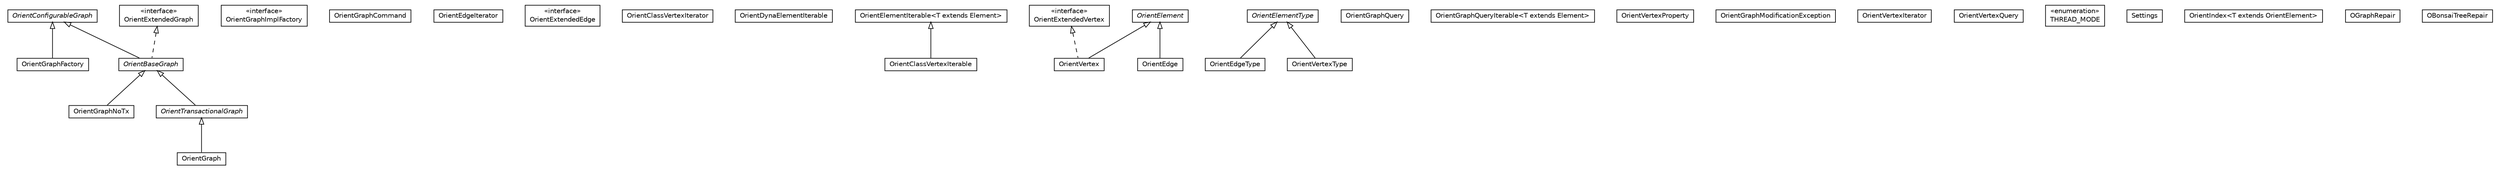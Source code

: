 #!/usr/local/bin/dot
#
# Class diagram 
# Generated by UMLGraph version R5_6-24-gf6e263 (http://www.umlgraph.org/)
#

digraph G {
	edge [fontname="Helvetica",fontsize=10,labelfontname="Helvetica",labelfontsize=10];
	node [fontname="Helvetica",fontsize=10,shape=plaintext];
	nodesep=0.25;
	ranksep=0.5;
	// com.tinkerpop.blueprints.impls.orient.OrientGraphFactory
	c371573 [label=<<table title="com.tinkerpop.blueprints.impls.orient.OrientGraphFactory" border="0" cellborder="1" cellspacing="0" cellpadding="2" port="p" href="./OrientGraphFactory.html">
		<tr><td><table border="0" cellspacing="0" cellpadding="1">
<tr><td align="center" balign="center"> OrientGraphFactory </td></tr>
		</table></td></tr>
		</table>>, URL="./OrientGraphFactory.html", fontname="Helvetica", fontcolor="black", fontsize=10.0];
	// com.tinkerpop.blueprints.impls.orient.OrientGraphFactory.OrientGraphImplFactory
	c371574 [label=<<table title="com.tinkerpop.blueprints.impls.orient.OrientGraphFactory.OrientGraphImplFactory" border="0" cellborder="1" cellspacing="0" cellpadding="2" port="p" href="./OrientGraphFactory.OrientGraphImplFactory.html">
		<tr><td><table border="0" cellspacing="0" cellpadding="1">
<tr><td align="center" balign="center"> &#171;interface&#187; </td></tr>
<tr><td align="center" balign="center"> OrientGraphImplFactory </td></tr>
		</table></td></tr>
		</table>>, URL="./OrientGraphFactory.OrientGraphImplFactory.html", fontname="Helvetica", fontcolor="black", fontsize=10.0];
	// com.tinkerpop.blueprints.impls.orient.OrientGraphCommand
	c371575 [label=<<table title="com.tinkerpop.blueprints.impls.orient.OrientGraphCommand" border="0" cellborder="1" cellspacing="0" cellpadding="2" port="p" href="./OrientGraphCommand.html">
		<tr><td><table border="0" cellspacing="0" cellpadding="1">
<tr><td align="center" balign="center"> OrientGraphCommand </td></tr>
		</table></td></tr>
		</table>>, URL="./OrientGraphCommand.html", fontname="Helvetica", fontcolor="black", fontsize=10.0];
	// com.tinkerpop.blueprints.impls.orient.OrientEdgeIterator
	c371576 [label=<<table title="com.tinkerpop.blueprints.impls.orient.OrientEdgeIterator" border="0" cellborder="1" cellspacing="0" cellpadding="2" port="p" href="./OrientEdgeIterator.html">
		<tr><td><table border="0" cellspacing="0" cellpadding="1">
<tr><td align="center" balign="center"> OrientEdgeIterator </td></tr>
		</table></td></tr>
		</table>>, URL="./OrientEdgeIterator.html", fontname="Helvetica", fontcolor="black", fontsize=10.0];
	// com.tinkerpop.blueprints.impls.orient.OrientExtendedEdge
	c371577 [label=<<table title="com.tinkerpop.blueprints.impls.orient.OrientExtendedEdge" border="0" cellborder="1" cellspacing="0" cellpadding="2" port="p" href="./OrientExtendedEdge.html">
		<tr><td><table border="0" cellspacing="0" cellpadding="1">
<tr><td align="center" balign="center"> &#171;interface&#187; </td></tr>
<tr><td align="center" balign="center"> OrientExtendedEdge </td></tr>
		</table></td></tr>
		</table>>, URL="./OrientExtendedEdge.html", fontname="Helvetica", fontcolor="black", fontsize=10.0];
	// com.tinkerpop.blueprints.impls.orient.OrientGraphNoTx
	c371578 [label=<<table title="com.tinkerpop.blueprints.impls.orient.OrientGraphNoTx" border="0" cellborder="1" cellspacing="0" cellpadding="2" port="p" href="./OrientGraphNoTx.html">
		<tr><td><table border="0" cellspacing="0" cellpadding="1">
<tr><td align="center" balign="center"> OrientGraphNoTx </td></tr>
		</table></td></tr>
		</table>>, URL="./OrientGraphNoTx.html", fontname="Helvetica", fontcolor="black", fontsize=10.0];
	// com.tinkerpop.blueprints.impls.orient.OrientClassVertexIterator
	c371579 [label=<<table title="com.tinkerpop.blueprints.impls.orient.OrientClassVertexIterator" border="0" cellborder="1" cellspacing="0" cellpadding="2" port="p" href="./OrientClassVertexIterator.html">
		<tr><td><table border="0" cellspacing="0" cellpadding="1">
<tr><td align="center" balign="center"> OrientClassVertexIterator </td></tr>
		</table></td></tr>
		</table>>, URL="./OrientClassVertexIterator.html", fontname="Helvetica", fontcolor="black", fontsize=10.0];
	// com.tinkerpop.blueprints.impls.orient.OrientDynaElementIterable
	c371580 [label=<<table title="com.tinkerpop.blueprints.impls.orient.OrientDynaElementIterable" border="0" cellborder="1" cellspacing="0" cellpadding="2" port="p" href="./OrientDynaElementIterable.html">
		<tr><td><table border="0" cellspacing="0" cellpadding="1">
<tr><td align="center" balign="center"> OrientDynaElementIterable </td></tr>
		</table></td></tr>
		</table>>, URL="./OrientDynaElementIterable.html", fontname="Helvetica", fontcolor="black", fontsize=10.0];
	// com.tinkerpop.blueprints.impls.orient.OrientElementIterable<T extends com.tinkerpop.blueprints.Element>
	c371581 [label=<<table title="com.tinkerpop.blueprints.impls.orient.OrientElementIterable" border="0" cellborder="1" cellspacing="0" cellpadding="2" port="p" href="./OrientElementIterable.html">
		<tr><td><table border="0" cellspacing="0" cellpadding="1">
<tr><td align="center" balign="center"> OrientElementIterable&lt;T extends Element&gt; </td></tr>
		</table></td></tr>
		</table>>, URL="./OrientElementIterable.html", fontname="Helvetica", fontcolor="black", fontsize=10.0];
	// com.tinkerpop.blueprints.impls.orient.OrientExtendedVertex
	c371582 [label=<<table title="com.tinkerpop.blueprints.impls.orient.OrientExtendedVertex" border="0" cellborder="1" cellspacing="0" cellpadding="2" port="p" href="./OrientExtendedVertex.html">
		<tr><td><table border="0" cellspacing="0" cellpadding="1">
<tr><td align="center" balign="center"> &#171;interface&#187; </td></tr>
<tr><td align="center" balign="center"> OrientExtendedVertex </td></tr>
		</table></td></tr>
		</table>>, URL="./OrientExtendedVertex.html", fontname="Helvetica", fontcolor="black", fontsize=10.0];
	// com.tinkerpop.blueprints.impls.orient.OrientEdgeType
	c371583 [label=<<table title="com.tinkerpop.blueprints.impls.orient.OrientEdgeType" border="0" cellborder="1" cellspacing="0" cellpadding="2" port="p" href="./OrientEdgeType.html">
		<tr><td><table border="0" cellspacing="0" cellpadding="1">
<tr><td align="center" balign="center"> OrientEdgeType </td></tr>
		</table></td></tr>
		</table>>, URL="./OrientEdgeType.html", fontname="Helvetica", fontcolor="black", fontsize=10.0];
	// com.tinkerpop.blueprints.impls.orient.OrientGraphQuery
	c371584 [label=<<table title="com.tinkerpop.blueprints.impls.orient.OrientGraphQuery" border="0" cellborder="1" cellspacing="0" cellpadding="2" port="p" href="./OrientGraphQuery.html">
		<tr><td><table border="0" cellspacing="0" cellpadding="1">
<tr><td align="center" balign="center"> OrientGraphQuery </td></tr>
		</table></td></tr>
		</table>>, URL="./OrientGraphQuery.html", fontname="Helvetica", fontcolor="black", fontsize=10.0];
	// com.tinkerpop.blueprints.impls.orient.OrientGraphQuery.OrientGraphQueryIterable<T extends com.tinkerpop.blueprints.Element>
	c371585 [label=<<table title="com.tinkerpop.blueprints.impls.orient.OrientGraphQuery.OrientGraphQueryIterable" border="0" cellborder="1" cellspacing="0" cellpadding="2" port="p" href="./OrientGraphQuery.OrientGraphQueryIterable.html">
		<tr><td><table border="0" cellspacing="0" cellpadding="1">
<tr><td align="center" balign="center"> OrientGraphQueryIterable&lt;T extends Element&gt; </td></tr>
		</table></td></tr>
		</table>>, URL="./OrientGraphQuery.OrientGraphQueryIterable.html", fontname="Helvetica", fontcolor="black", fontsize=10.0];
	// com.tinkerpop.blueprints.impls.orient.OrientElementType
	c371586 [label=<<table title="com.tinkerpop.blueprints.impls.orient.OrientElementType" border="0" cellborder="1" cellspacing="0" cellpadding="2" port="p" href="./OrientElementType.html">
		<tr><td><table border="0" cellspacing="0" cellpadding="1">
<tr><td align="center" balign="center"><font face="Helvetica-Oblique"> OrientElementType </font></td></tr>
		</table></td></tr>
		</table>>, URL="./OrientElementType.html", fontname="Helvetica", fontcolor="black", fontsize=10.0];
	// com.tinkerpop.blueprints.impls.orient.OrientVertexType
	c371587 [label=<<table title="com.tinkerpop.blueprints.impls.orient.OrientVertexType" border="0" cellborder="1" cellspacing="0" cellpadding="2" port="p" href="./OrientVertexType.html">
		<tr><td><table border="0" cellspacing="0" cellpadding="1">
<tr><td align="center" balign="center"> OrientVertexType </td></tr>
		</table></td></tr>
		</table>>, URL="./OrientVertexType.html", fontname="Helvetica", fontcolor="black", fontsize=10.0];
	// com.tinkerpop.blueprints.impls.orient.OrientVertexType.OrientVertexProperty
	c371588 [label=<<table title="com.tinkerpop.blueprints.impls.orient.OrientVertexType.OrientVertexProperty" border="0" cellborder="1" cellspacing="0" cellpadding="2" port="p" href="./OrientVertexType.OrientVertexProperty.html">
		<tr><td><table border="0" cellspacing="0" cellpadding="1">
<tr><td align="center" balign="center"> OrientVertexProperty </td></tr>
		</table></td></tr>
		</table>>, URL="./OrientVertexType.OrientVertexProperty.html", fontname="Helvetica", fontcolor="black", fontsize=10.0];
	// com.tinkerpop.blueprints.impls.orient.OrientGraphModificationException
	c371589 [label=<<table title="com.tinkerpop.blueprints.impls.orient.OrientGraphModificationException" border="0" cellborder="1" cellspacing="0" cellpadding="2" port="p" href="./OrientGraphModificationException.html">
		<tr><td><table border="0" cellspacing="0" cellpadding="1">
<tr><td align="center" balign="center"> OrientGraphModificationException </td></tr>
		</table></td></tr>
		</table>>, URL="./OrientGraphModificationException.html", fontname="Helvetica", fontcolor="black", fontsize=10.0];
	// com.tinkerpop.blueprints.impls.orient.OrientVertex
	c371590 [label=<<table title="com.tinkerpop.blueprints.impls.orient.OrientVertex" border="0" cellborder="1" cellspacing="0" cellpadding="2" port="p" href="./OrientVertex.html">
		<tr><td><table border="0" cellspacing="0" cellpadding="1">
<tr><td align="center" balign="center"> OrientVertex </td></tr>
		</table></td></tr>
		</table>>, URL="./OrientVertex.html", fontname="Helvetica", fontcolor="black", fontsize=10.0];
	// com.tinkerpop.blueprints.impls.orient.OrientElement
	c371591 [label=<<table title="com.tinkerpop.blueprints.impls.orient.OrientElement" border="0" cellborder="1" cellspacing="0" cellpadding="2" port="p" href="./OrientElement.html">
		<tr><td><table border="0" cellspacing="0" cellpadding="1">
<tr><td align="center" balign="center"><font face="Helvetica-Oblique"> OrientElement </font></td></tr>
		</table></td></tr>
		</table>>, URL="./OrientElement.html", fontname="Helvetica", fontcolor="black", fontsize=10.0];
	// com.tinkerpop.blueprints.impls.orient.OrientVertexIterator
	c371592 [label=<<table title="com.tinkerpop.blueprints.impls.orient.OrientVertexIterator" border="0" cellborder="1" cellspacing="0" cellpadding="2" port="p" href="./OrientVertexIterator.html">
		<tr><td><table border="0" cellspacing="0" cellpadding="1">
<tr><td align="center" balign="center"> OrientVertexIterator </td></tr>
		</table></td></tr>
		</table>>, URL="./OrientVertexIterator.html", fontname="Helvetica", fontcolor="black", fontsize=10.0];
	// com.tinkerpop.blueprints.impls.orient.OrientExtendedGraph
	c371593 [label=<<table title="com.tinkerpop.blueprints.impls.orient.OrientExtendedGraph" border="0" cellborder="1" cellspacing="0" cellpadding="2" port="p" href="./OrientExtendedGraph.html">
		<tr><td><table border="0" cellspacing="0" cellpadding="1">
<tr><td align="center" balign="center"> &#171;interface&#187; </td></tr>
<tr><td align="center" balign="center"> OrientExtendedGraph </td></tr>
		</table></td></tr>
		</table>>, URL="./OrientExtendedGraph.html", fontname="Helvetica", fontcolor="black", fontsize=10.0];
	// com.tinkerpop.blueprints.impls.orient.OrientGraph
	c371594 [label=<<table title="com.tinkerpop.blueprints.impls.orient.OrientGraph" border="0" cellborder="1" cellspacing="0" cellpadding="2" port="p" href="./OrientGraph.html">
		<tr><td><table border="0" cellspacing="0" cellpadding="1">
<tr><td align="center" balign="center"> OrientGraph </td></tr>
		</table></td></tr>
		</table>>, URL="./OrientGraph.html", fontname="Helvetica", fontcolor="black", fontsize=10.0];
	// com.tinkerpop.blueprints.impls.orient.OrientTransactionalGraph
	c371595 [label=<<table title="com.tinkerpop.blueprints.impls.orient.OrientTransactionalGraph" border="0" cellborder="1" cellspacing="0" cellpadding="2" port="p" href="./OrientTransactionalGraph.html">
		<tr><td><table border="0" cellspacing="0" cellpadding="1">
<tr><td align="center" balign="center"><font face="Helvetica-Oblique"> OrientTransactionalGraph </font></td></tr>
		</table></td></tr>
		</table>>, URL="./OrientTransactionalGraph.html", fontname="Helvetica", fontcolor="black", fontsize=10.0];
	// com.tinkerpop.blueprints.impls.orient.OrientEdge
	c371596 [label=<<table title="com.tinkerpop.blueprints.impls.orient.OrientEdge" border="0" cellborder="1" cellspacing="0" cellpadding="2" port="p" href="./OrientEdge.html">
		<tr><td><table border="0" cellspacing="0" cellpadding="1">
<tr><td align="center" balign="center"> OrientEdge </td></tr>
		</table></td></tr>
		</table>>, URL="./OrientEdge.html", fontname="Helvetica", fontcolor="black", fontsize=10.0];
	// com.tinkerpop.blueprints.impls.orient.OrientClassVertexIterable
	c371597 [label=<<table title="com.tinkerpop.blueprints.impls.orient.OrientClassVertexIterable" border="0" cellborder="1" cellspacing="0" cellpadding="2" port="p" href="./OrientClassVertexIterable.html">
		<tr><td><table border="0" cellspacing="0" cellpadding="1">
<tr><td align="center" balign="center"> OrientClassVertexIterable </td></tr>
		</table></td></tr>
		</table>>, URL="./OrientClassVertexIterable.html", fontname="Helvetica", fontcolor="black", fontsize=10.0];
	// com.tinkerpop.blueprints.impls.orient.OrientVertexQuery
	c371598 [label=<<table title="com.tinkerpop.blueprints.impls.orient.OrientVertexQuery" border="0" cellborder="1" cellspacing="0" cellpadding="2" port="p" href="./OrientVertexQuery.html">
		<tr><td><table border="0" cellspacing="0" cellpadding="1">
<tr><td align="center" balign="center"> OrientVertexQuery </td></tr>
		</table></td></tr>
		</table>>, URL="./OrientVertexQuery.html", fontname="Helvetica", fontcolor="black", fontsize=10.0];
	// com.tinkerpop.blueprints.impls.orient.OrientConfigurableGraph
	c371599 [label=<<table title="com.tinkerpop.blueprints.impls.orient.OrientConfigurableGraph" border="0" cellborder="1" cellspacing="0" cellpadding="2" port="p" href="./OrientConfigurableGraph.html">
		<tr><td><table border="0" cellspacing="0" cellpadding="1">
<tr><td align="center" balign="center"><font face="Helvetica-Oblique"> OrientConfigurableGraph </font></td></tr>
		</table></td></tr>
		</table>>, URL="./OrientConfigurableGraph.html", fontname="Helvetica", fontcolor="black", fontsize=10.0];
	// com.tinkerpop.blueprints.impls.orient.OrientConfigurableGraph.THREAD_MODE
	c371600 [label=<<table title="com.tinkerpop.blueprints.impls.orient.OrientConfigurableGraph.THREAD_MODE" border="0" cellborder="1" cellspacing="0" cellpadding="2" port="p" href="./OrientConfigurableGraph.THREAD_MODE.html">
		<tr><td><table border="0" cellspacing="0" cellpadding="1">
<tr><td align="center" balign="center"> &#171;enumeration&#187; </td></tr>
<tr><td align="center" balign="center"> THREAD_MODE </td></tr>
		</table></td></tr>
		</table>>, URL="./OrientConfigurableGraph.THREAD_MODE.html", fontname="Helvetica", fontcolor="black", fontsize=10.0];
	// com.tinkerpop.blueprints.impls.orient.OrientConfigurableGraph.Settings
	c371601 [label=<<table title="com.tinkerpop.blueprints.impls.orient.OrientConfigurableGraph.Settings" border="0" cellborder="1" cellspacing="0" cellpadding="2" port="p" href="./OrientConfigurableGraph.Settings.html">
		<tr><td><table border="0" cellspacing="0" cellpadding="1">
<tr><td align="center" balign="center"> Settings </td></tr>
		</table></td></tr>
		</table>>, URL="./OrientConfigurableGraph.Settings.html", fontname="Helvetica", fontcolor="black", fontsize=10.0];
	// com.tinkerpop.blueprints.impls.orient.OrientBaseGraph
	c371602 [label=<<table title="com.tinkerpop.blueprints.impls.orient.OrientBaseGraph" border="0" cellborder="1" cellspacing="0" cellpadding="2" port="p" href="./OrientBaseGraph.html">
		<tr><td><table border="0" cellspacing="0" cellpadding="1">
<tr><td align="center" balign="center"><font face="Helvetica-Oblique"> OrientBaseGraph </font></td></tr>
		</table></td></tr>
		</table>>, URL="./OrientBaseGraph.html", fontname="Helvetica", fontcolor="black", fontsize=10.0];
	// com.tinkerpop.blueprints.impls.orient.OrientIndex<T extends com.tinkerpop.blueprints.impls.orient.OrientElement>
	c371603 [label=<<table title="com.tinkerpop.blueprints.impls.orient.OrientIndex" border="0" cellborder="1" cellspacing="0" cellpadding="2" port="p" href="./OrientIndex.html">
		<tr><td><table border="0" cellspacing="0" cellpadding="1">
<tr><td align="center" balign="center"> OrientIndex&lt;T extends OrientElement&gt; </td></tr>
		</table></td></tr>
		</table>>, URL="./OrientIndex.html", fontname="Helvetica", fontcolor="black", fontsize=10.0];
	// com.tinkerpop.blueprints.impls.orient.OGraphRepair
	c371604 [label=<<table title="com.tinkerpop.blueprints.impls.orient.OGraphRepair" border="0" cellborder="1" cellspacing="0" cellpadding="2" port="p" href="./OGraphRepair.html">
		<tr><td><table border="0" cellspacing="0" cellpadding="1">
<tr><td align="center" balign="center"> OGraphRepair </td></tr>
		</table></td></tr>
		</table>>, URL="./OGraphRepair.html", fontname="Helvetica", fontcolor="black", fontsize=10.0];
	// com.tinkerpop.blueprints.impls.orient.OBonsaiTreeRepair
	c371605 [label=<<table title="com.tinkerpop.blueprints.impls.orient.OBonsaiTreeRepair" border="0" cellborder="1" cellspacing="0" cellpadding="2" port="p" href="./OBonsaiTreeRepair.html">
		<tr><td><table border="0" cellspacing="0" cellpadding="1">
<tr><td align="center" balign="center"> OBonsaiTreeRepair </td></tr>
		</table></td></tr>
		</table>>, URL="./OBonsaiTreeRepair.html", fontname="Helvetica", fontcolor="black", fontsize=10.0];
	//com.tinkerpop.blueprints.impls.orient.OrientGraphFactory extends com.tinkerpop.blueprints.impls.orient.OrientConfigurableGraph
	c371599:p -> c371573:p [dir=back,arrowtail=empty];
	//com.tinkerpop.blueprints.impls.orient.OrientGraphNoTx extends com.tinkerpop.blueprints.impls.orient.OrientBaseGraph
	c371602:p -> c371578:p [dir=back,arrowtail=empty];
	//com.tinkerpop.blueprints.impls.orient.OrientEdgeType extends com.tinkerpop.blueprints.impls.orient.OrientElementType
	c371586:p -> c371583:p [dir=back,arrowtail=empty];
	//com.tinkerpop.blueprints.impls.orient.OrientVertexType extends com.tinkerpop.blueprints.impls.orient.OrientElementType
	c371586:p -> c371587:p [dir=back,arrowtail=empty];
	//com.tinkerpop.blueprints.impls.orient.OrientVertex extends com.tinkerpop.blueprints.impls.orient.OrientElement
	c371591:p -> c371590:p [dir=back,arrowtail=empty];
	//com.tinkerpop.blueprints.impls.orient.OrientVertex implements com.tinkerpop.blueprints.impls.orient.OrientExtendedVertex
	c371582:p -> c371590:p [dir=back,arrowtail=empty,style=dashed];
	//com.tinkerpop.blueprints.impls.orient.OrientGraph extends com.tinkerpop.blueprints.impls.orient.OrientTransactionalGraph
	c371595:p -> c371594:p [dir=back,arrowtail=empty];
	//com.tinkerpop.blueprints.impls.orient.OrientTransactionalGraph extends com.tinkerpop.blueprints.impls.orient.OrientBaseGraph
	c371602:p -> c371595:p [dir=back,arrowtail=empty];
	//com.tinkerpop.blueprints.impls.orient.OrientEdge extends com.tinkerpop.blueprints.impls.orient.OrientElement
	c371591:p -> c371596:p [dir=back,arrowtail=empty];
	//com.tinkerpop.blueprints.impls.orient.OrientClassVertexIterable extends com.tinkerpop.blueprints.impls.orient.OrientElementIterable<com.tinkerpop.blueprints.Vertex>
	c371581:p -> c371597:p [dir=back,arrowtail=empty];
	//com.tinkerpop.blueprints.impls.orient.OrientBaseGraph extends com.tinkerpop.blueprints.impls.orient.OrientConfigurableGraph
	c371599:p -> c371602:p [dir=back,arrowtail=empty];
	//com.tinkerpop.blueprints.impls.orient.OrientBaseGraph implements com.tinkerpop.blueprints.impls.orient.OrientExtendedGraph
	c371593:p -> c371602:p [dir=back,arrowtail=empty,style=dashed];
}

